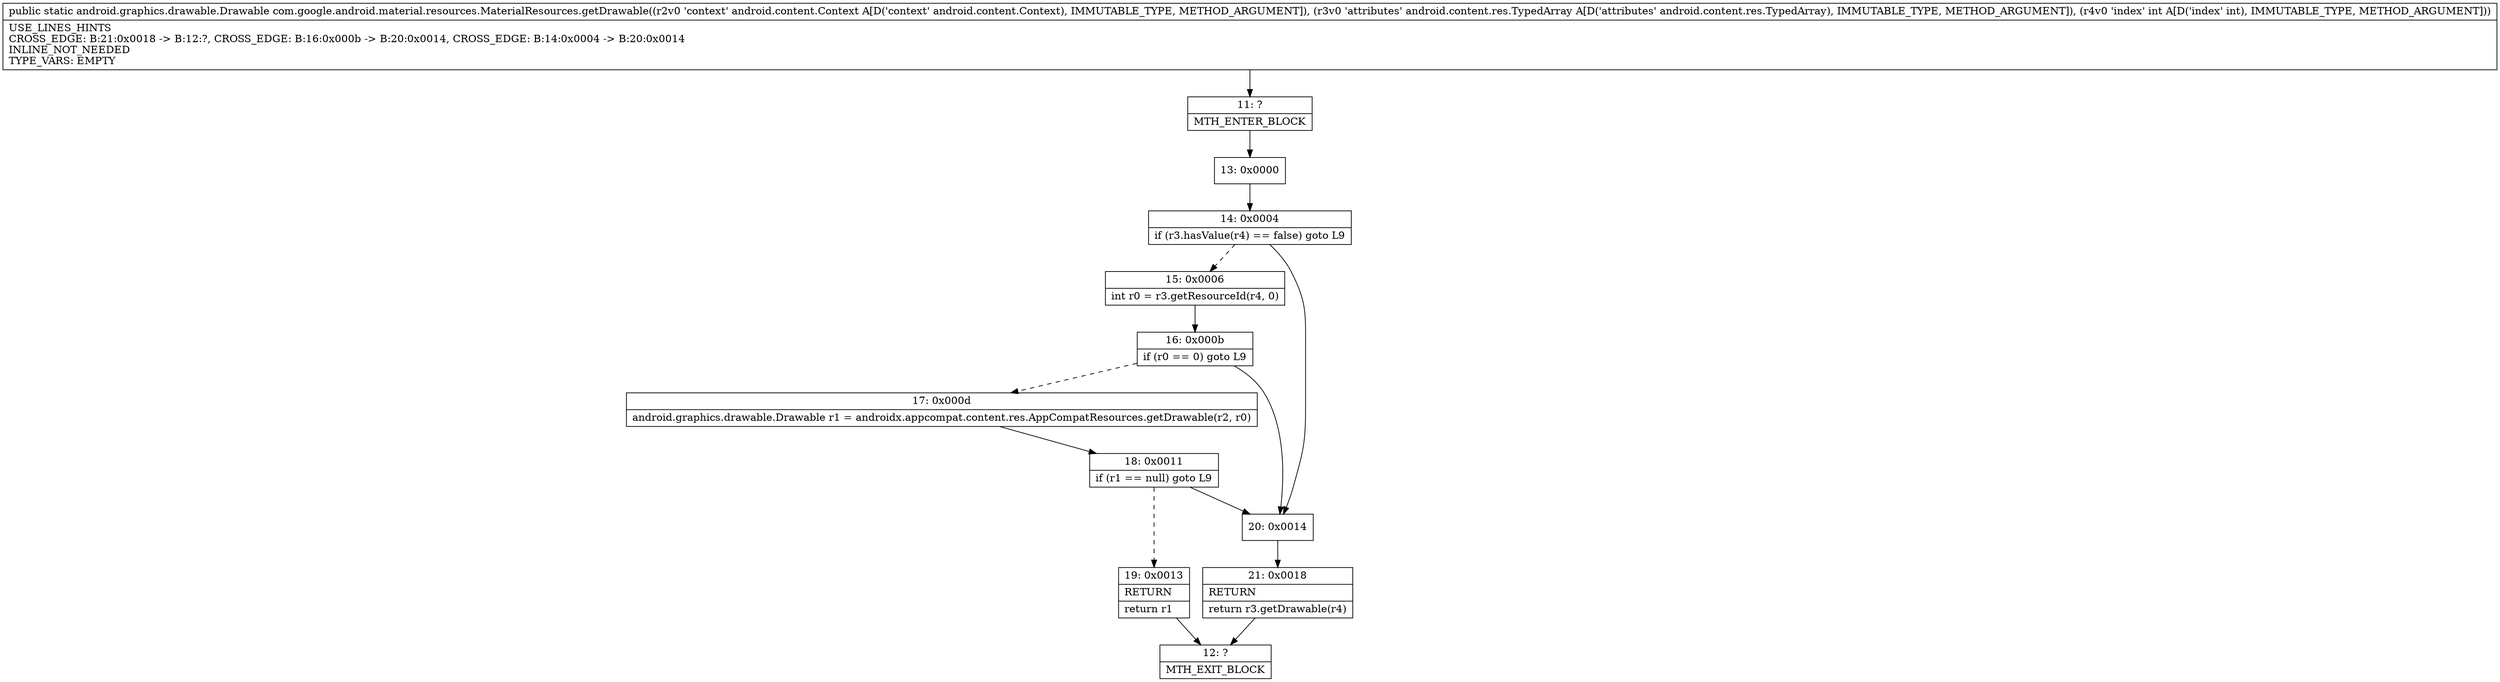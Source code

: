 digraph "CFG forcom.google.android.material.resources.MaterialResources.getDrawable(Landroid\/content\/Context;Landroid\/content\/res\/TypedArray;I)Landroid\/graphics\/drawable\/Drawable;" {
Node_11 [shape=record,label="{11\:\ ?|MTH_ENTER_BLOCK\l}"];
Node_13 [shape=record,label="{13\:\ 0x0000}"];
Node_14 [shape=record,label="{14\:\ 0x0004|if (r3.hasValue(r4) == false) goto L9\l}"];
Node_15 [shape=record,label="{15\:\ 0x0006|int r0 = r3.getResourceId(r4, 0)\l}"];
Node_16 [shape=record,label="{16\:\ 0x000b|if (r0 == 0) goto L9\l}"];
Node_17 [shape=record,label="{17\:\ 0x000d|android.graphics.drawable.Drawable r1 = androidx.appcompat.content.res.AppCompatResources.getDrawable(r2, r0)\l}"];
Node_18 [shape=record,label="{18\:\ 0x0011|if (r1 == null) goto L9\l}"];
Node_19 [shape=record,label="{19\:\ 0x0013|RETURN\l|return r1\l}"];
Node_12 [shape=record,label="{12\:\ ?|MTH_EXIT_BLOCK\l}"];
Node_20 [shape=record,label="{20\:\ 0x0014}"];
Node_21 [shape=record,label="{21\:\ 0x0018|RETURN\l|return r3.getDrawable(r4)\l}"];
MethodNode[shape=record,label="{public static android.graphics.drawable.Drawable com.google.android.material.resources.MaterialResources.getDrawable((r2v0 'context' android.content.Context A[D('context' android.content.Context), IMMUTABLE_TYPE, METHOD_ARGUMENT]), (r3v0 'attributes' android.content.res.TypedArray A[D('attributes' android.content.res.TypedArray), IMMUTABLE_TYPE, METHOD_ARGUMENT]), (r4v0 'index' int A[D('index' int), IMMUTABLE_TYPE, METHOD_ARGUMENT]))  | USE_LINES_HINTS\lCROSS_EDGE: B:21:0x0018 \-\> B:12:?, CROSS_EDGE: B:16:0x000b \-\> B:20:0x0014, CROSS_EDGE: B:14:0x0004 \-\> B:20:0x0014\lINLINE_NOT_NEEDED\lTYPE_VARS: EMPTY\l}"];
MethodNode -> Node_11;Node_11 -> Node_13;
Node_13 -> Node_14;
Node_14 -> Node_15[style=dashed];
Node_14 -> Node_20;
Node_15 -> Node_16;
Node_16 -> Node_17[style=dashed];
Node_16 -> Node_20;
Node_17 -> Node_18;
Node_18 -> Node_19[style=dashed];
Node_18 -> Node_20;
Node_19 -> Node_12;
Node_20 -> Node_21;
Node_21 -> Node_12;
}

